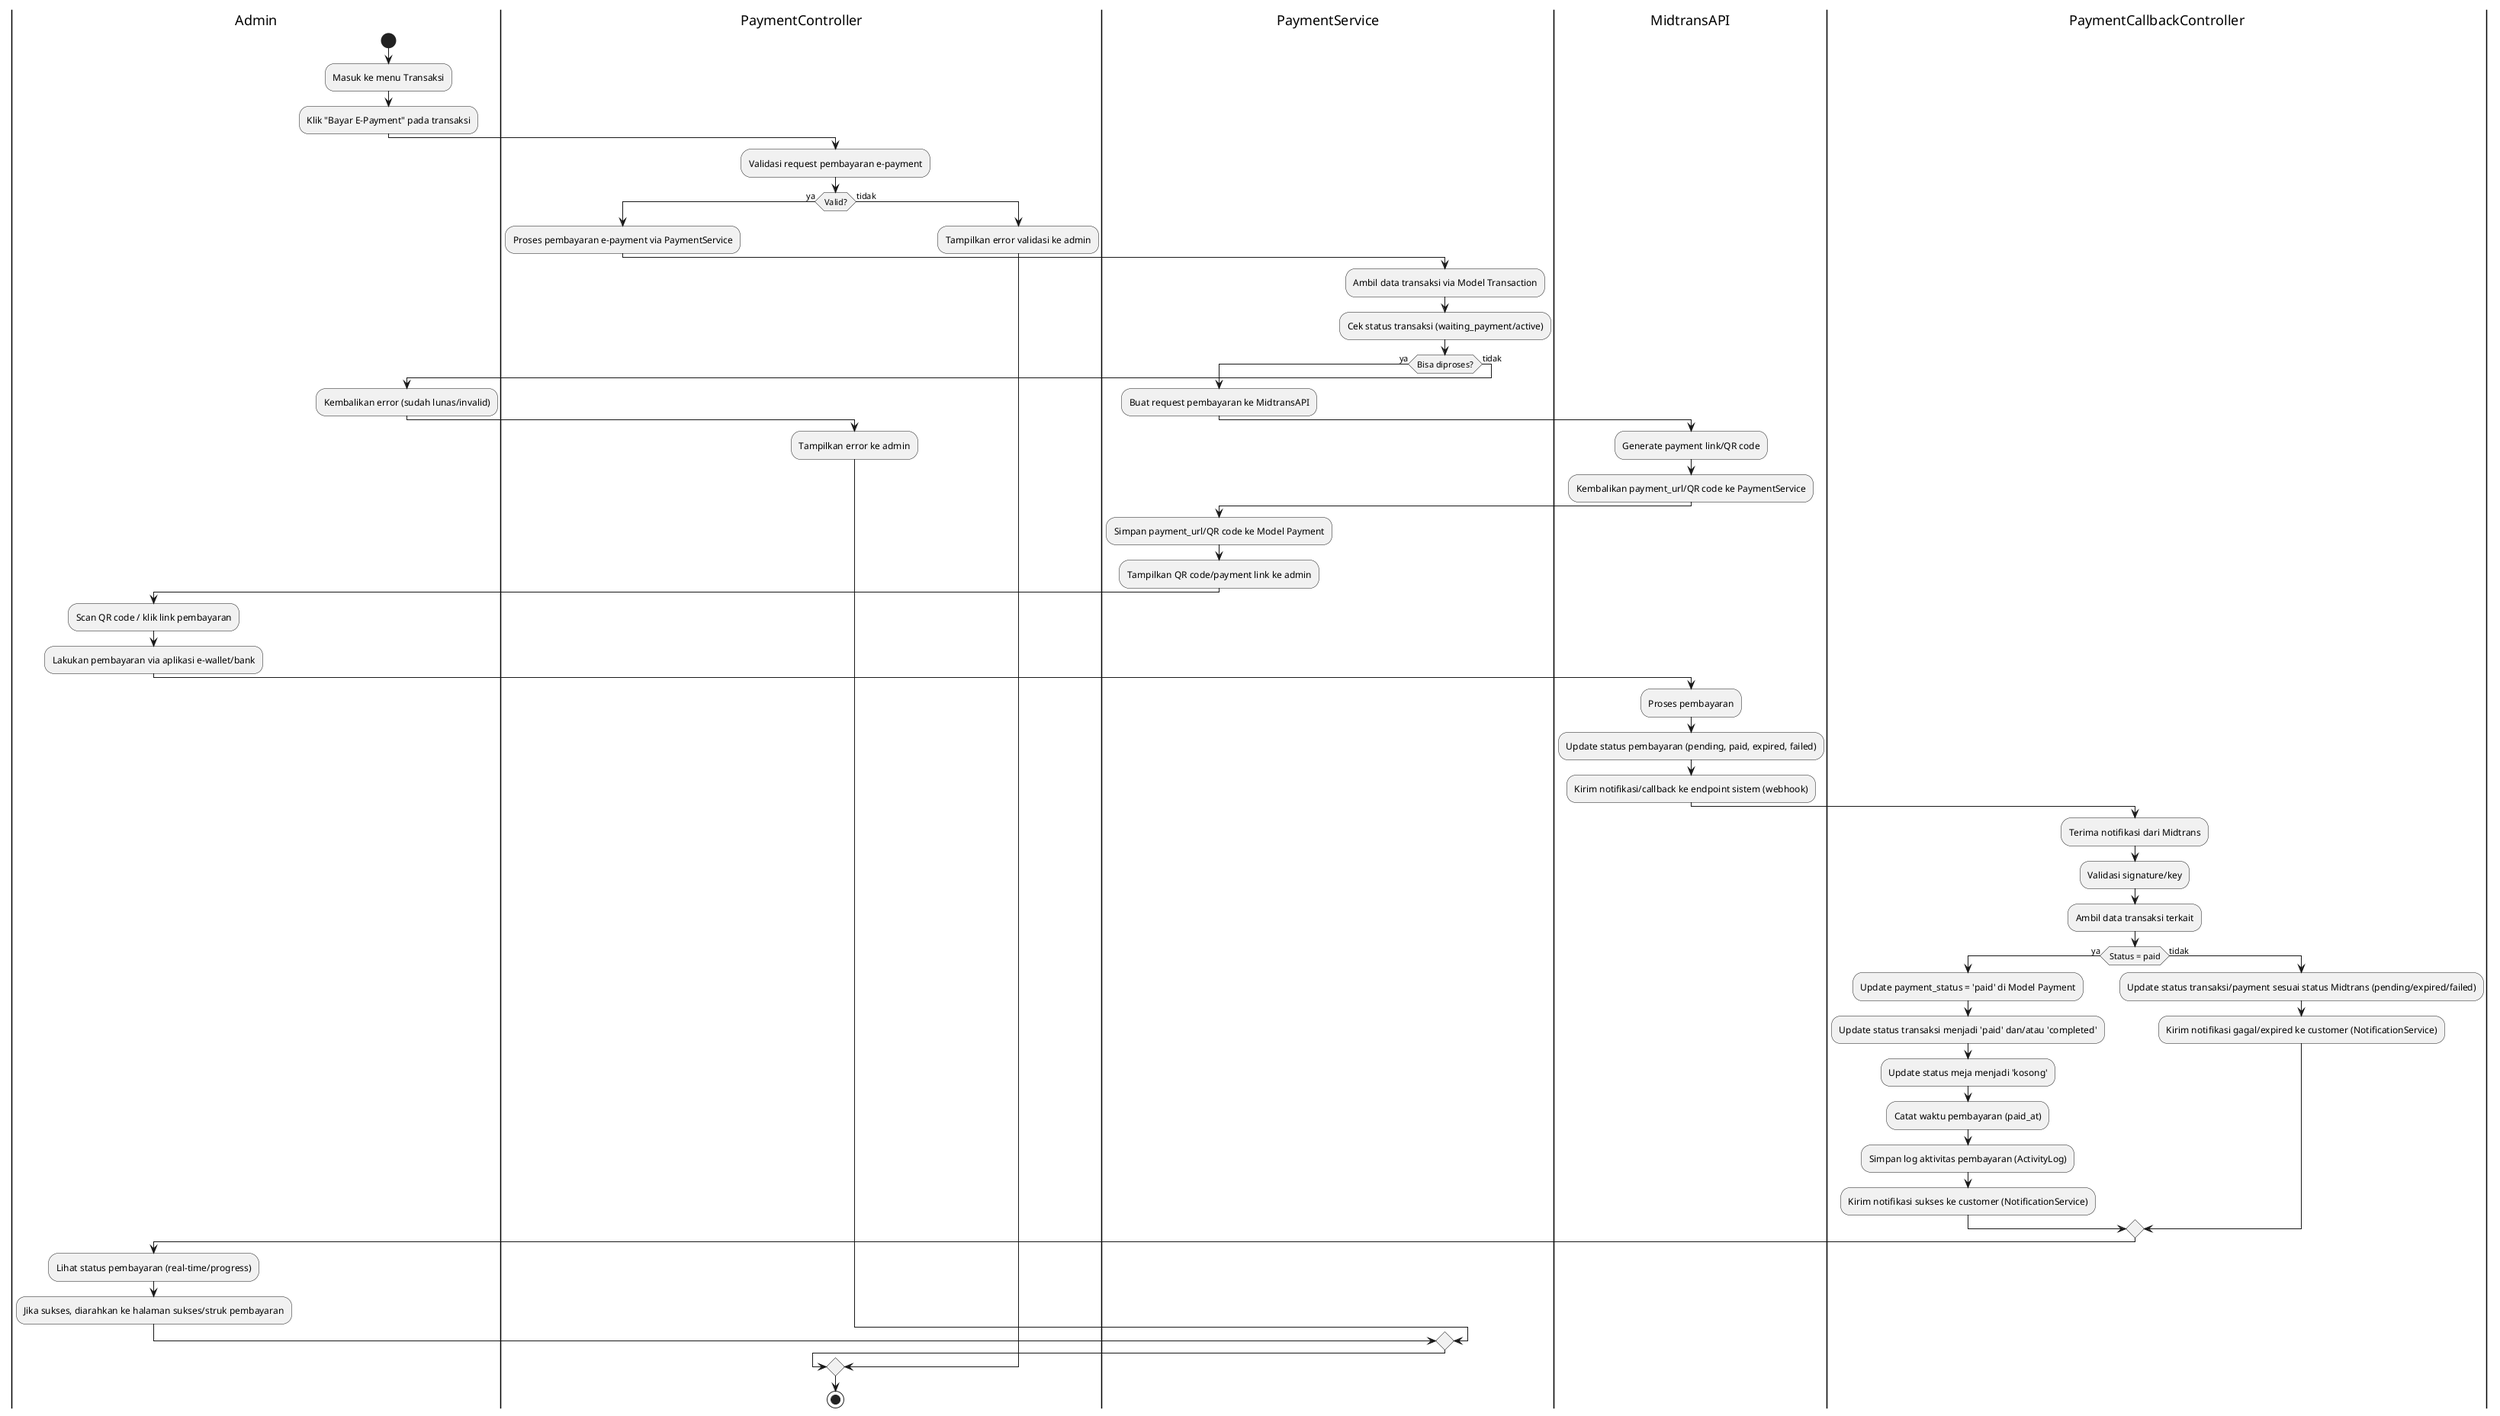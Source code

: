 @startuml Activity Diagram - Payment E-Payment by Admin

|Admin|
start
:Masuk ke menu Transaksi;
:Klik "Bayar E-Payment" pada transaksi;

|PaymentController|
:Validasi request pembayaran e-payment;
if (Valid?) then (ya)
    :Proses pembayaran e-payment via PaymentService;
    |PaymentService|
    :Ambil data transaksi via Model Transaction;
    :Cek status transaksi (waiting_payment/active);
    if (Bisa diproses?) then (ya)
        :Buat request pembayaran ke MidtransAPI;
        |MidtransAPI|
        :Generate payment link/QR code;
        :Kembalikan payment_url/QR code ke PaymentService;
        |PaymentService|
        :Simpan payment_url/QR code ke Model Payment;
        :Tampilkan QR code/payment link ke admin;
        |Admin|
        :Scan QR code / klik link pembayaran;
        :Lakukan pembayaran via aplikasi e-wallet/bank;
        |MidtransAPI|
        :Proses pembayaran;
        :Update status pembayaran (pending, paid, expired, failed);
        :Kirim notifikasi/callback ke endpoint sistem (webhook);
        |PaymentCallbackController|
        :Terima notifikasi dari Midtrans;
        :Validasi signature/key;
        :Ambil data transaksi terkait;
        if (Status = paid) then (ya)
            :Update payment_status = 'paid' di Model Payment;
            :Update status transaksi menjadi 'paid' dan/atau 'completed';
            :Update status meja menjadi 'kosong';
            :Catat waktu pembayaran (paid_at);
            :Simpan log aktivitas pembayaran (ActivityLog);
            :Kirim notifikasi sukses ke customer (NotificationService);
        else (tidak)
            :Update status transaksi/payment sesuai status Midtrans (pending/expired/failed);
            :Kirim notifikasi gagal/expired ke customer (NotificationService);
        endif
        |Admin|
        :Lihat status pembayaran (real-time/progress);
        :Jika sukses, diarahkan ke halaman sukses/struk pembayaran;
    else (tidak)
        :Kembalikan error (sudah lunas/invalid);
        |PaymentController|
        :Tampilkan error ke admin;
    endif
else (tidak)
    :Tampilkan error validasi ke admin;
endif

stop

@enduml

